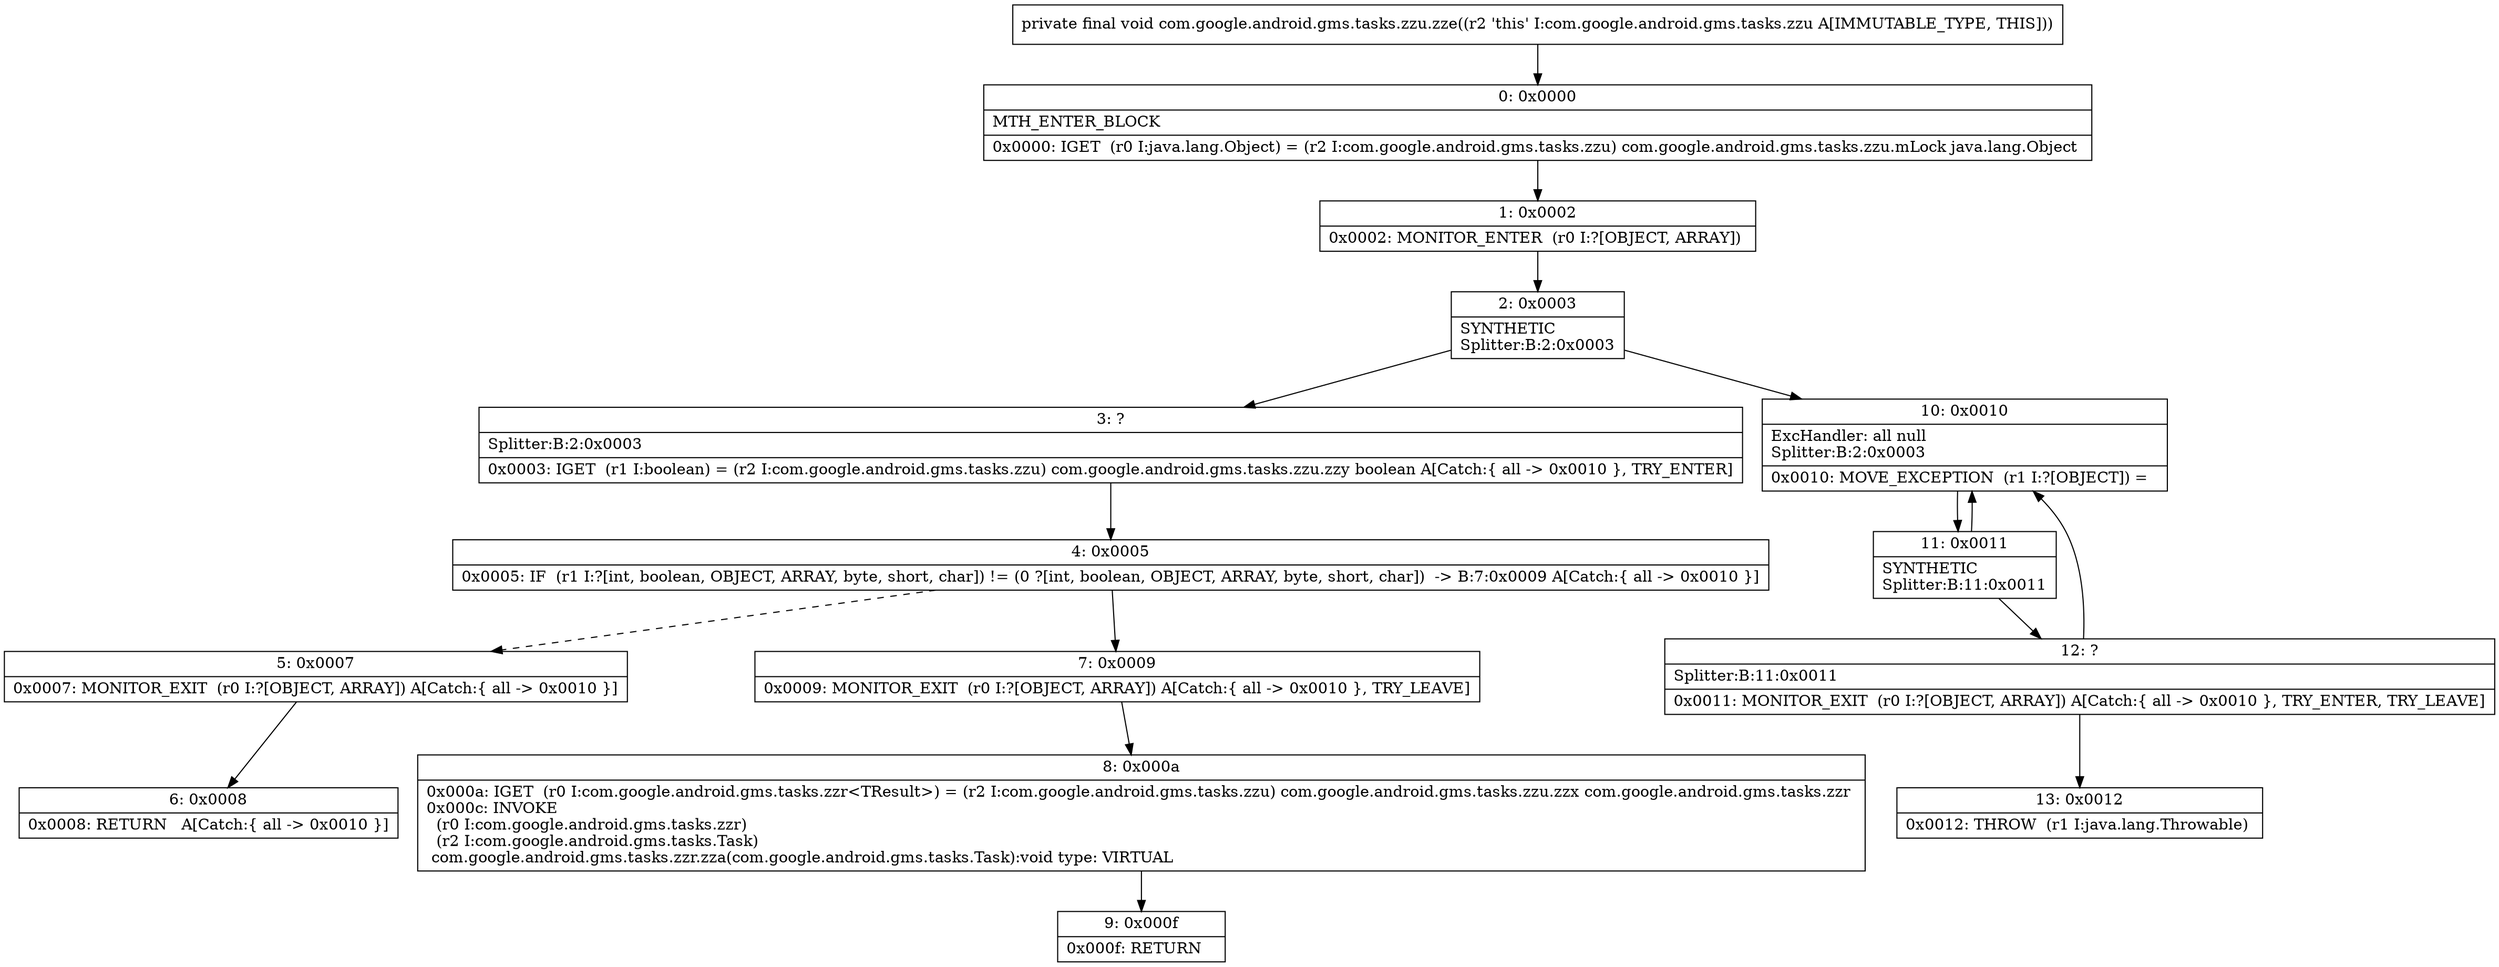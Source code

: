 digraph "CFG forcom.google.android.gms.tasks.zzu.zze()V" {
Node_0 [shape=record,label="{0\:\ 0x0000|MTH_ENTER_BLOCK\l|0x0000: IGET  (r0 I:java.lang.Object) = (r2 I:com.google.android.gms.tasks.zzu) com.google.android.gms.tasks.zzu.mLock java.lang.Object \l}"];
Node_1 [shape=record,label="{1\:\ 0x0002|0x0002: MONITOR_ENTER  (r0 I:?[OBJECT, ARRAY]) \l}"];
Node_2 [shape=record,label="{2\:\ 0x0003|SYNTHETIC\lSplitter:B:2:0x0003\l}"];
Node_3 [shape=record,label="{3\:\ ?|Splitter:B:2:0x0003\l|0x0003: IGET  (r1 I:boolean) = (r2 I:com.google.android.gms.tasks.zzu) com.google.android.gms.tasks.zzu.zzy boolean A[Catch:\{ all \-\> 0x0010 \}, TRY_ENTER]\l}"];
Node_4 [shape=record,label="{4\:\ 0x0005|0x0005: IF  (r1 I:?[int, boolean, OBJECT, ARRAY, byte, short, char]) != (0 ?[int, boolean, OBJECT, ARRAY, byte, short, char])  \-\> B:7:0x0009 A[Catch:\{ all \-\> 0x0010 \}]\l}"];
Node_5 [shape=record,label="{5\:\ 0x0007|0x0007: MONITOR_EXIT  (r0 I:?[OBJECT, ARRAY]) A[Catch:\{ all \-\> 0x0010 \}]\l}"];
Node_6 [shape=record,label="{6\:\ 0x0008|0x0008: RETURN   A[Catch:\{ all \-\> 0x0010 \}]\l}"];
Node_7 [shape=record,label="{7\:\ 0x0009|0x0009: MONITOR_EXIT  (r0 I:?[OBJECT, ARRAY]) A[Catch:\{ all \-\> 0x0010 \}, TRY_LEAVE]\l}"];
Node_8 [shape=record,label="{8\:\ 0x000a|0x000a: IGET  (r0 I:com.google.android.gms.tasks.zzr\<TResult\>) = (r2 I:com.google.android.gms.tasks.zzu) com.google.android.gms.tasks.zzu.zzx com.google.android.gms.tasks.zzr \l0x000c: INVOKE  \l  (r0 I:com.google.android.gms.tasks.zzr)\l  (r2 I:com.google.android.gms.tasks.Task)\l com.google.android.gms.tasks.zzr.zza(com.google.android.gms.tasks.Task):void type: VIRTUAL \l}"];
Node_9 [shape=record,label="{9\:\ 0x000f|0x000f: RETURN   \l}"];
Node_10 [shape=record,label="{10\:\ 0x0010|ExcHandler: all null\lSplitter:B:2:0x0003\l|0x0010: MOVE_EXCEPTION  (r1 I:?[OBJECT]) =  \l}"];
Node_11 [shape=record,label="{11\:\ 0x0011|SYNTHETIC\lSplitter:B:11:0x0011\l}"];
Node_12 [shape=record,label="{12\:\ ?|Splitter:B:11:0x0011\l|0x0011: MONITOR_EXIT  (r0 I:?[OBJECT, ARRAY]) A[Catch:\{ all \-\> 0x0010 \}, TRY_ENTER, TRY_LEAVE]\l}"];
Node_13 [shape=record,label="{13\:\ 0x0012|0x0012: THROW  (r1 I:java.lang.Throwable) \l}"];
MethodNode[shape=record,label="{private final void com.google.android.gms.tasks.zzu.zze((r2 'this' I:com.google.android.gms.tasks.zzu A[IMMUTABLE_TYPE, THIS])) }"];
MethodNode -> Node_0;
Node_0 -> Node_1;
Node_1 -> Node_2;
Node_2 -> Node_3;
Node_2 -> Node_10;
Node_3 -> Node_4;
Node_4 -> Node_5[style=dashed];
Node_4 -> Node_7;
Node_5 -> Node_6;
Node_7 -> Node_8;
Node_8 -> Node_9;
Node_10 -> Node_11;
Node_11 -> Node_12;
Node_11 -> Node_10;
Node_12 -> Node_13;
Node_12 -> Node_10;
}

